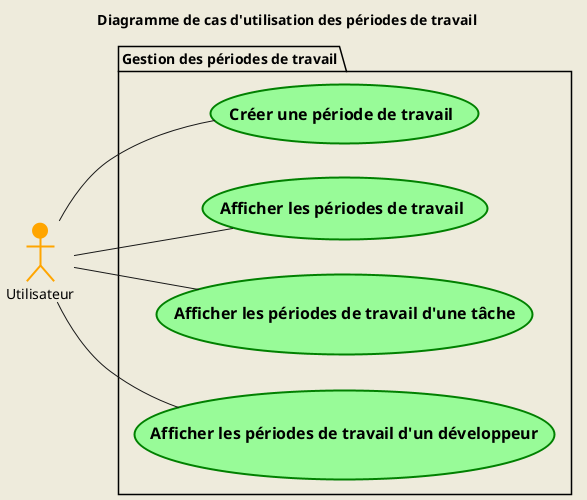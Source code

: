 @startuml UseCase4
title Diagramme de cas d'utilisation des périodes de travail

left to right direction
skinparam style strictuml
skinparam backgroundColor #EEEBDC

actor Utilisateur #Orange;line:Orange;line.bold

package "Gestion des périodes de travail" {
    usecase "== Créer une période de travail" as UC4 #PaleGreen;line:Green;line.bold
    usecase "== Afficher les périodes de travail" as UC11 #PaleGreen;line:Green;line.bold
    usecase "== Afficher les périodes de travail d'une tâche" as UC12 #PaleGreen;line:Green;line.bold
    usecase "== Afficher les périodes de travail d'un développeur" as UC13 #PaleGreen;line:Green;line.bold
}



Utilisateur -- UC4
Utilisateur -- UC11
Utilisateur -- UC12
Utilisateur -- UC13

@enduml